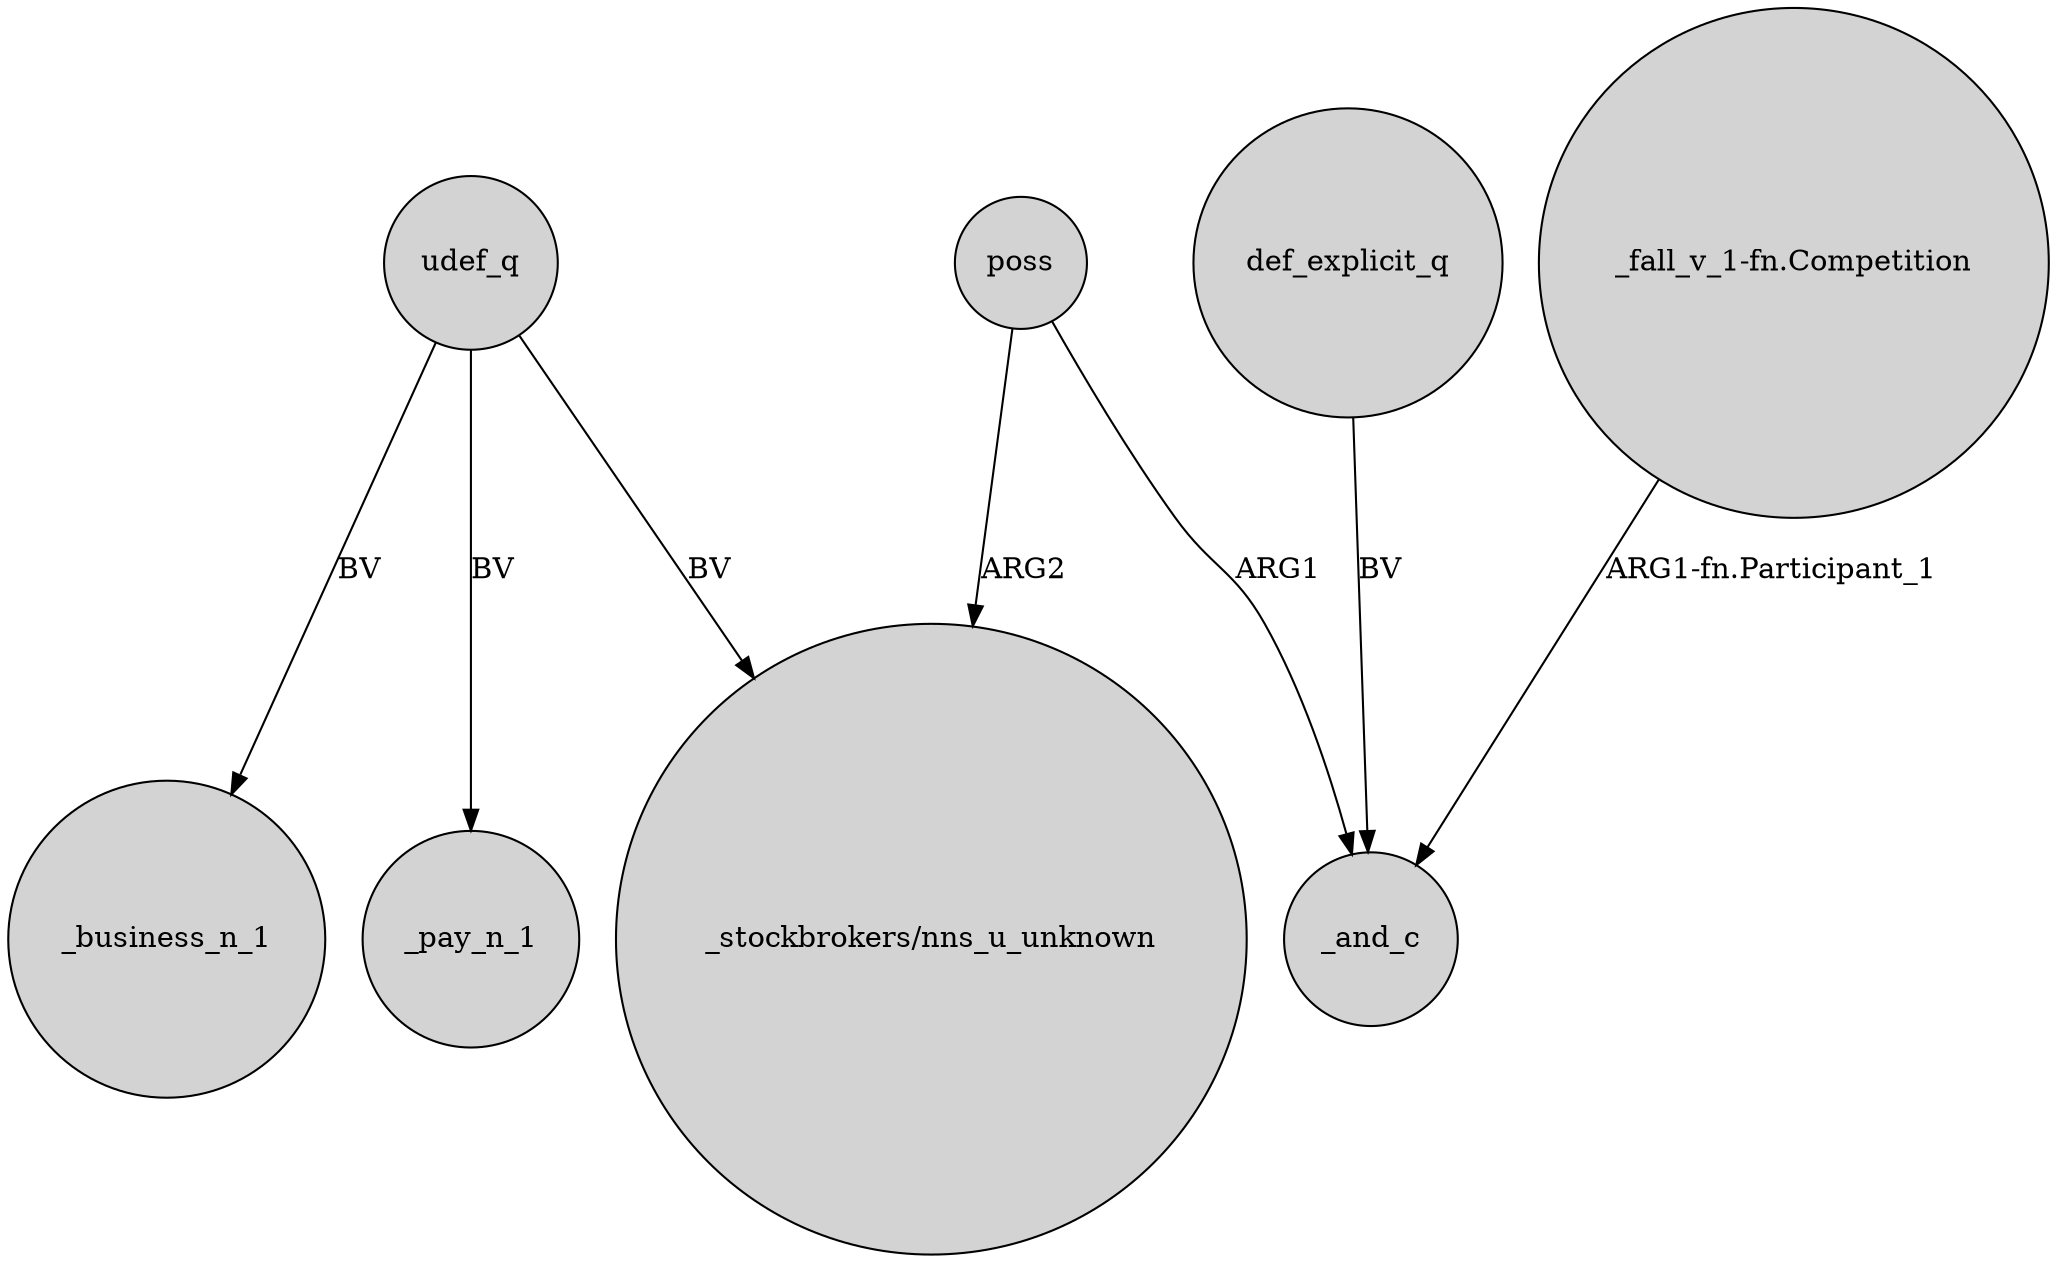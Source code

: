 digraph {
	node [shape=circle style=filled]
	udef_q -> _pay_n_1 [label=BV]
	poss -> "_stockbrokers/nns_u_unknown" [label=ARG2]
	poss -> _and_c [label=ARG1]
	udef_q -> _business_n_1 [label=BV]
	udef_q -> "_stockbrokers/nns_u_unknown" [label=BV]
	def_explicit_q -> _and_c [label=BV]
	"_fall_v_1-fn.Competition" -> _and_c [label="ARG1-fn.Participant_1"]
}
